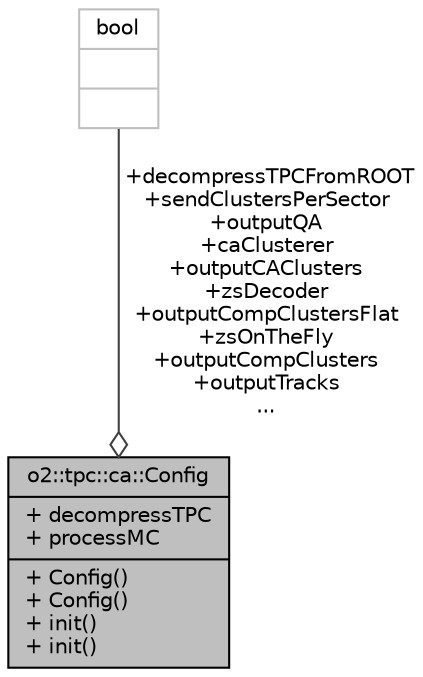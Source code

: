 digraph "o2::tpc::ca::Config"
{
 // INTERACTIVE_SVG=YES
  bgcolor="transparent";
  edge [fontname="Helvetica",fontsize="10",labelfontname="Helvetica",labelfontsize="10"];
  node [fontname="Helvetica",fontsize="10",shape=record];
  Node1 [label="{o2::tpc::ca::Config\n|+ decompressTPC\l+ processMC\l|+ Config()\l+ Config()\l+ init()\l+ init()\l}",height=0.2,width=0.4,color="black", fillcolor="grey75", style="filled", fontcolor="black"];
  Node2 -> Node1 [color="grey25",fontsize="10",style="solid",label=" +decompressTPCFromROOT\n+sendClustersPerSector\n+outputQA\n+caClusterer\n+outputCAClusters\n+zsDecoder\n+outputCompClustersFlat\n+zsOnTheFly\n+outputCompClusters\n+outputTracks\n..." ,arrowhead="odiamond",fontname="Helvetica"];
  Node2 [label="{bool\n||}",height=0.2,width=0.4,color="grey75"];
}
